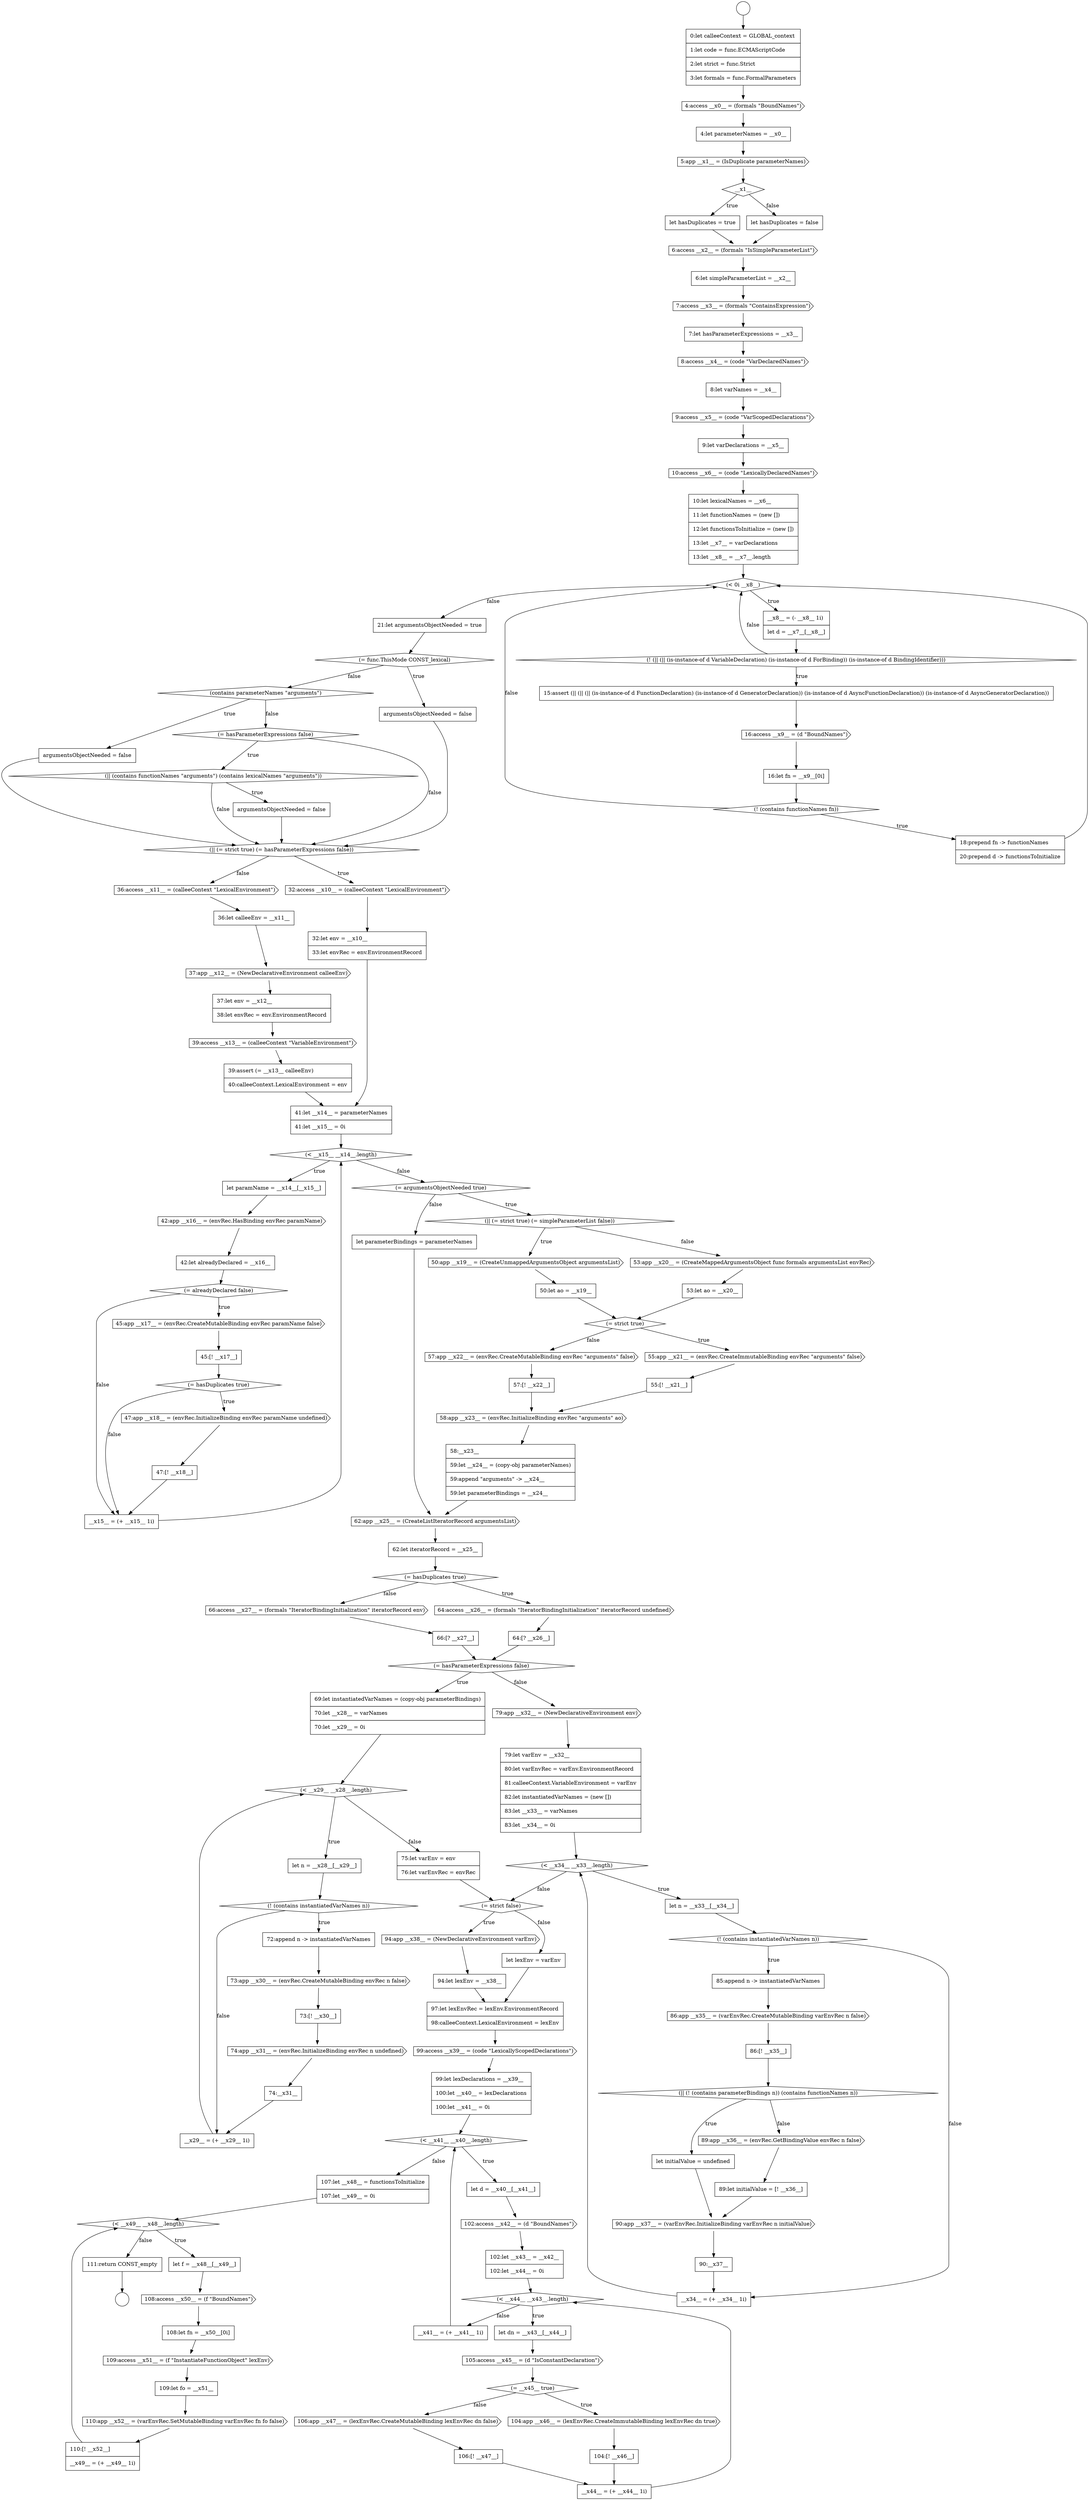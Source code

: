 digraph {
  node2385 [shape=none, margin=0, label=<<font color="black">
    <table border="0" cellborder="1" cellspacing="0" cellpadding="10">
      <tr><td align="left">4:let parameterNames = __x0__</td></tr>
    </table>
  </font>> color="black" fillcolor="white" style=filled]
  node2452 [shape=none, margin=0, label=<<font color="black">
    <table border="0" cellborder="1" cellspacing="0" cellpadding="10">
      <tr><td align="left">62:let iteratorRecord = __x25__</td></tr>
    </table>
  </font>> color="black" fillcolor="white" style=filled]
  node2412 [shape=none, margin=0, label=<<font color="black">
    <table border="0" cellborder="1" cellspacing="0" cellpadding="10">
      <tr><td align="left">argumentsObjectNeeded = false</td></tr>
    </table>
  </font>> color="black" fillcolor="white" style=filled]
  node2463 [shape=none, margin=0, label=<<font color="black">
    <table border="0" cellborder="1" cellspacing="0" cellpadding="10">
      <tr><td align="left">72:append n -&gt; instantiatedVarNames</td></tr>
    </table>
  </font>> color="black" fillcolor="white" style=filled]
  node2499 [shape=diamond, label=<<font color="black">(= __x45__ true)</font>> color="black" fillcolor="white" style=filled]
  node2427 [shape=none, margin=0, label=<<font color="black">
    <table border="0" cellborder="1" cellspacing="0" cellpadding="10">
      <tr><td align="left">let paramName = __x14__[__x15__]</td></tr>
    </table>
  </font>> color="black" fillcolor="white" style=filled]
  node2480 [shape=cds, label=<<font color="black">89:app __x36__ = (envRec.GetBindingValue envRec n false)</font>> color="black" fillcolor="white" style=filled]
  node2512 [shape=none, margin=0, label=<<font color="black">
    <table border="0" cellborder="1" cellspacing="0" cellpadding="10">
      <tr><td align="left">109:let fo = __x51__</td></tr>
    </table>
  </font>> color="black" fillcolor="white" style=filled]
  node2395 [shape=none, margin=0, label=<<font color="black">
    <table border="0" cellborder="1" cellspacing="0" cellpadding="10">
      <tr><td align="left">8:let varNames = __x4__</td></tr>
    </table>
  </font>> color="black" fillcolor="white" style=filled]
  node2495 [shape=none, margin=0, label=<<font color="black">
    <table border="0" cellborder="1" cellspacing="0" cellpadding="10">
      <tr><td align="left">102:let __x43__ = __x42__</td></tr>
      <tr><td align="left">102:let __x44__ = 0i</td></tr>
    </table>
  </font>> color="black" fillcolor="white" style=filled]
  node2381 [shape=circle label=" " color="black" fillcolor="white" style=filled]
  node2448 [shape=cds, label=<<font color="black">58:app __x23__ = (envRec.InitializeBinding envRec &quot;arguments&quot; ao)</font>> color="black" fillcolor="white" style=filled]
  node2434 [shape=cds, label=<<font color="black">47:app __x18__ = (envRec.InitializeBinding envRec paramName undefined)</font>> color="black" fillcolor="white" style=filled]
  node2476 [shape=cds, label=<<font color="black">86:app __x35__ = (varEnvRec.CreateMutableBinding varEnvRec n false)</font>> color="black" fillcolor="white" style=filled]
  node2459 [shape=none, margin=0, label=<<font color="black">
    <table border="0" cellborder="1" cellspacing="0" cellpadding="10">
      <tr><td align="left">69:let instantiatedVarNames = (copy-obj parameterBindings)</td></tr>
      <tr><td align="left">70:let __x28__ = varNames</td></tr>
      <tr><td align="left">70:let __x29__ = 0i</td></tr>
    </table>
  </font>> color="black" fillcolor="white" style=filled]
  node2432 [shape=none, margin=0, label=<<font color="black">
    <table border="0" cellborder="1" cellspacing="0" cellpadding="10">
      <tr><td align="left">45:[! __x17__]</td></tr>
    </table>
  </font>> color="black" fillcolor="white" style=filled]
  node2491 [shape=none, margin=0, label=<<font color="black">
    <table border="0" cellborder="1" cellspacing="0" cellpadding="10">
      <tr><td align="left">99:let lexDeclarations = __x39__</td></tr>
      <tr><td align="left">100:let __x40__ = lexDeclarations</td></tr>
      <tr><td align="left">100:let __x41__ = 0i</td></tr>
    </table>
  </font>> color="black" fillcolor="white" style=filled]
  node2400 [shape=diamond, label=<<font color="black">(&lt; 0i __x8__)</font>> color="black" fillcolor="white" style=filled]
  node2405 [shape=none, margin=0, label=<<font color="black">
    <table border="0" cellborder="1" cellspacing="0" cellpadding="10">
      <tr><td align="left">16:let fn = __x9__[0i]</td></tr>
    </table>
  </font>> color="black" fillcolor="white" style=filled]
  node2501 [shape=none, margin=0, label=<<font color="black">
    <table border="0" cellborder="1" cellspacing="0" cellpadding="10">
      <tr><td align="left">104:[! __x46__]</td></tr>
    </table>
  </font>> color="black" fillcolor="white" style=filled]
  node2444 [shape=cds, label=<<font color="black">55:app __x21__ = (envRec.CreateImmutableBinding envRec &quot;arguments&quot; false)</font>> color="black" fillcolor="white" style=filled]
  node2488 [shape=none, margin=0, label=<<font color="black">
    <table border="0" cellborder="1" cellspacing="0" cellpadding="10">
      <tr><td align="left">let lexEnv = varEnv</td></tr>
    </table>
  </font>> color="black" fillcolor="white" style=filled]
  node2466 [shape=cds, label=<<font color="black">74:app __x31__ = (envRec.InitializeBinding envRec n undefined)</font>> color="black" fillcolor="white" style=filled]
  node2420 [shape=none, margin=0, label=<<font color="black">
    <table border="0" cellborder="1" cellspacing="0" cellpadding="10">
      <tr><td align="left">36:let calleeEnv = __x11__</td></tr>
    </table>
  </font>> color="black" fillcolor="white" style=filled]
  node2403 [shape=none, margin=0, label=<<font color="black">
    <table border="0" cellborder="1" cellspacing="0" cellpadding="10">
      <tr><td align="left">15:assert (|| (|| (|| (is-instance-of d FunctionDeclaration) (is-instance-of d GeneratorDeclaration)) (is-instance-of d AsyncFunctionDeclaration)) (is-instance-of d AsyncGeneratorDeclaration))</td></tr>
    </table>
  </font>> color="black" fillcolor="white" style=filled]
  node2388 [shape=none, margin=0, label=<<font color="black">
    <table border="0" cellborder="1" cellspacing="0" cellpadding="10">
      <tr><td align="left">let hasDuplicates = true</td></tr>
    </table>
  </font>> color="black" fillcolor="white" style=filled]
  node2456 [shape=cds, label=<<font color="black">66:access __x27__ = (formals &quot;IteratorBindingInitialization&quot; iteratorRecord env)</font>> color="black" fillcolor="white" style=filled]
  node2469 [shape=none, margin=0, label=<<font color="black">
    <table border="0" cellborder="1" cellspacing="0" cellpadding="10">
      <tr><td align="left">75:let varEnv = env</td></tr>
      <tr><td align="left">76:let varEnvRec = envRec</td></tr>
    </table>
  </font>> color="black" fillcolor="white" style=filled]
  node2451 [shape=cds, label=<<font color="black">62:app __x25__ = (CreateListIteratorRecord argumentsList)</font>> color="black" fillcolor="white" style=filled]
  node2508 [shape=none, margin=0, label=<<font color="black">
    <table border="0" cellborder="1" cellspacing="0" cellpadding="10">
      <tr><td align="left">let f = __x48__[__x49__]</td></tr>
    </table>
  </font>> color="black" fillcolor="white" style=filled]
  node2437 [shape=diamond, label=<<font color="black">(= argumentsObjectNeeded true)</font>> color="black" fillcolor="white" style=filled]
  node2483 [shape=none, margin=0, label=<<font color="black">
    <table border="0" cellborder="1" cellspacing="0" cellpadding="10">
      <tr><td align="left">90:__x37__</td></tr>
    </table>
  </font>> color="black" fillcolor="white" style=filled]
  node2424 [shape=none, margin=0, label=<<font color="black">
    <table border="0" cellborder="1" cellspacing="0" cellpadding="10">
      <tr><td align="left">39:assert (= __x13__ calleeEnv)</td></tr>
      <tr><td align="left">40:calleeContext.LexicalEnvironment = env</td></tr>
    </table>
  </font>> color="black" fillcolor="white" style=filled]
  node2392 [shape=cds, label=<<font color="black">7:access __x3__ = (formals &quot;ContainsExpression&quot;)</font>> color="black" fillcolor="white" style=filled]
  node2473 [shape=none, margin=0, label=<<font color="black">
    <table border="0" cellborder="1" cellspacing="0" cellpadding="10">
      <tr><td align="left">let n = __x33__[__x34__]</td></tr>
    </table>
  </font>> color="black" fillcolor="white" style=filled]
  node2496 [shape=diamond, label=<<font color="black">(&lt; __x44__ __x43__.length)</font>> color="black" fillcolor="white" style=filled]
  node2382 [shape=circle label=" " color="black" fillcolor="white" style=filled]
  node2441 [shape=cds, label=<<font color="black">53:app __x20__ = (CreateMappedArgumentsObject func formals argumentsList envRec)</font>> color="black" fillcolor="white" style=filled]
  node2409 [shape=diamond, label=<<font color="black">(= func.ThisMode CONST_lexical)</font>> color="black" fillcolor="white" style=filled]
  node2428 [shape=cds, label=<<font color="black">42:app __x16__ = (envRec.HasBinding envRec paramName)</font>> color="black" fillcolor="white" style=filled]
  node2414 [shape=diamond, label=<<font color="black">(|| (contains functionNames &quot;arguments&quot;) (contains lexicalNames &quot;arguments&quot;))</font>> color="black" fillcolor="white" style=filled]
  node2396 [shape=cds, label=<<font color="black">9:access __x5__ = (code &quot;VarScopedDeclarations&quot;)</font>> color="black" fillcolor="white" style=filled]
  node2445 [shape=none, margin=0, label=<<font color="black">
    <table border="0" cellborder="1" cellspacing="0" cellpadding="10">
      <tr><td align="left">55:[! __x21__]</td></tr>
    </table>
  </font>> color="black" fillcolor="white" style=filled]
  node2464 [shape=cds, label=<<font color="black">73:app __x30__ = (envRec.CreateMutableBinding envRec n false)</font>> color="black" fillcolor="white" style=filled]
  node2492 [shape=diamond, label=<<font color="black">(&lt; __x41__ __x40__.length)</font>> color="black" fillcolor="white" style=filled]
  node2433 [shape=diamond, label=<<font color="black">(= hasDuplicates true)</font>> color="black" fillcolor="white" style=filled]
  node2477 [shape=none, margin=0, label=<<font color="black">
    <table border="0" cellborder="1" cellspacing="0" cellpadding="10">
      <tr><td align="left">86:[! __x35__]</td></tr>
    </table>
  </font>> color="black" fillcolor="white" style=filled]
  node2498 [shape=cds, label=<<font color="black">105:access __x45__ = (d &quot;IsConstantDeclaration&quot;)</font>> color="black" fillcolor="white" style=filled]
  node2515 [shape=none, margin=0, label=<<font color="black">
    <table border="0" cellborder="1" cellspacing="0" cellpadding="10">
      <tr><td align="left">111:return CONST_empty</td></tr>
    </table>
  </font>> color="black" fillcolor="white" style=filled]
  node2509 [shape=cds, label=<<font color="black">108:access __x50__ = (f &quot;BoundNames&quot;)</font>> color="black" fillcolor="white" style=filled]
  node2460 [shape=diamond, label=<<font color="black">(&lt; __x29__ __x28__.length)</font>> color="black" fillcolor="white" style=filled]
  node2419 [shape=cds, label=<<font color="black">36:access __x11__ = (calleeContext &quot;LexicalEnvironment&quot;)</font>> color="black" fillcolor="white" style=filled]
  node2455 [shape=none, margin=0, label=<<font color="black">
    <table border="0" cellborder="1" cellspacing="0" cellpadding="10">
      <tr><td align="left">64:[? __x26__]</td></tr>
    </table>
  </font>> color="black" fillcolor="white" style=filled]
  node2472 [shape=diamond, label=<<font color="black">(&lt; __x34__ __x33__.length)</font>> color="black" fillcolor="white" style=filled]
  node2504 [shape=none, margin=0, label=<<font color="black">
    <table border="0" cellborder="1" cellspacing="0" cellpadding="10">
      <tr><td align="left">__x44__ = (+ __x44__ 1i)</td></tr>
    </table>
  </font>> color="black" fillcolor="white" style=filled]
  node2450 [shape=none, margin=0, label=<<font color="black">
    <table border="0" cellborder="1" cellspacing="0" cellpadding="10">
      <tr><td align="left">let parameterBindings = parameterNames</td></tr>
    </table>
  </font>> color="black" fillcolor="white" style=filled]
  node2487 [shape=none, margin=0, label=<<font color="black">
    <table border="0" cellborder="1" cellspacing="0" cellpadding="10">
      <tr><td align="left">94:let lexEnv = __x38__</td></tr>
    </table>
  </font>> color="black" fillcolor="white" style=filled]
  node2387 [shape=diamond, label=<<font color="black">__x1__</font>> color="black" fillcolor="white" style=filled]
  node2465 [shape=none, margin=0, label=<<font color="black">
    <table border="0" cellborder="1" cellspacing="0" cellpadding="10">
      <tr><td align="left">73:[! __x30__]</td></tr>
    </table>
  </font>> color="black" fillcolor="white" style=filled]
  node2505 [shape=none, margin=0, label=<<font color="black">
    <table border="0" cellborder="1" cellspacing="0" cellpadding="10">
      <tr><td align="left">__x41__ = (+ __x41__ 1i)</td></tr>
    </table>
  </font>> color="black" fillcolor="white" style=filled]
  node2497 [shape=none, margin=0, label=<<font color="black">
    <table border="0" cellborder="1" cellspacing="0" cellpadding="10">
      <tr><td align="left">let dn = __x43__[__x44__]</td></tr>
    </table>
  </font>> color="black" fillcolor="white" style=filled]
  node2482 [shape=cds, label=<<font color="black">90:app __x37__ = (varEnvRec.InitializeBinding varEnvRec n initialValue)</font>> color="black" fillcolor="white" style=filled]
  node2402 [shape=diamond, label=<<font color="black">(! (|| (|| (is-instance-of d VariableDeclaration) (is-instance-of d ForBinding)) (is-instance-of d BindingIdentifier)))</font>> color="black" fillcolor="white" style=filled]
  node2440 [shape=none, margin=0, label=<<font color="black">
    <table border="0" cellborder="1" cellspacing="0" cellpadding="10">
      <tr><td align="left">50:let ao = __x19__</td></tr>
    </table>
  </font>> color="black" fillcolor="white" style=filled]
  node2408 [shape=none, margin=0, label=<<font color="black">
    <table border="0" cellborder="1" cellspacing="0" cellpadding="10">
      <tr><td align="left">21:let argumentsObjectNeeded = true</td></tr>
    </table>
  </font>> color="black" fillcolor="white" style=filled]
  node2423 [shape=cds, label=<<font color="black">39:access __x13__ = (calleeContext &quot;VariableEnvironment&quot;)</font>> color="black" fillcolor="white" style=filled]
  node2413 [shape=diamond, label=<<font color="black">(= hasParameterExpressions false)</font>> color="black" fillcolor="white" style=filled]
  node2391 [shape=none, margin=0, label=<<font color="black">
    <table border="0" cellborder="1" cellspacing="0" cellpadding="10">
      <tr><td align="left">6:let simpleParameterList = __x2__</td></tr>
    </table>
  </font>> color="black" fillcolor="white" style=filled]
  node2489 [shape=none, margin=0, label=<<font color="black">
    <table border="0" cellborder="1" cellspacing="0" cellpadding="10">
      <tr><td align="left">97:let lexEnvRec = lexEnv.EnvironmentRecord</td></tr>
      <tr><td align="left">98:calleeContext.LexicalEnvironment = lexEnv</td></tr>
    </table>
  </font>> color="black" fillcolor="white" style=filled]
  node2393 [shape=none, margin=0, label=<<font color="black">
    <table border="0" cellborder="1" cellspacing="0" cellpadding="10">
      <tr><td align="left">7:let hasParameterExpressions = __x3__</td></tr>
    </table>
  </font>> color="black" fillcolor="white" style=filled]
  node2514 [shape=none, margin=0, label=<<font color="black">
    <table border="0" cellborder="1" cellspacing="0" cellpadding="10">
      <tr><td align="left">110:[! __x52__]</td></tr>
      <tr><td align="left">__x49__ = (+ __x49__ 1i)</td></tr>
    </table>
  </font>> color="black" fillcolor="white" style=filled]
  node2398 [shape=cds, label=<<font color="black">10:access __x6__ = (code &quot;LexicallyDeclaredNames&quot;)</font>> color="black" fillcolor="white" style=filled]
  node2442 [shape=none, margin=0, label=<<font color="black">
    <table border="0" cellborder="1" cellspacing="0" cellpadding="10">
      <tr><td align="left">53:let ao = __x20__</td></tr>
    </table>
  </font>> color="black" fillcolor="white" style=filled]
  node2457 [shape=none, margin=0, label=<<font color="black">
    <table border="0" cellborder="1" cellspacing="0" cellpadding="10">
      <tr><td align="left">66:[? __x27__]</td></tr>
    </table>
  </font>> color="black" fillcolor="white" style=filled]
  node2425 [shape=none, margin=0, label=<<font color="black">
    <table border="0" cellborder="1" cellspacing="0" cellpadding="10">
      <tr><td align="left">41:let __x14__ = parameterNames</td></tr>
      <tr><td align="left">41:let __x15__ = 0i</td></tr>
    </table>
  </font>> color="black" fillcolor="white" style=filled]
  node2474 [shape=diamond, label=<<font color="black">(! (contains instantiatedVarNames n))</font>> color="black" fillcolor="white" style=filled]
  node2510 [shape=none, margin=0, label=<<font color="black">
    <table border="0" cellborder="1" cellspacing="0" cellpadding="10">
      <tr><td align="left">108:let fn = __x50__[0i]</td></tr>
    </table>
  </font>> color="black" fillcolor="white" style=filled]
  node2478 [shape=diamond, label=<<font color="black">(|| (! (contains parameterBindings n)) (contains functionNames n))</font>> color="black" fillcolor="white" style=filled]
  node2383 [shape=none, margin=0, label=<<font color="black">
    <table border="0" cellborder="1" cellspacing="0" cellpadding="10">
      <tr><td align="left">0:let calleeContext = GLOBAL_context</td></tr>
      <tr><td align="left">1:let code = func.ECMAScriptCode</td></tr>
      <tr><td align="left">2:let strict = func.Strict</td></tr>
      <tr><td align="left">3:let formals = func.FormalParameters</td></tr>
    </table>
  </font>> color="black" fillcolor="white" style=filled]
  node2422 [shape=none, margin=0, label=<<font color="black">
    <table border="0" cellborder="1" cellspacing="0" cellpadding="10">
      <tr><td align="left">37:let env = __x12__</td></tr>
      <tr><td align="left">38:let envRec = env.EnvironmentRecord</td></tr>
    </table>
  </font>> color="black" fillcolor="white" style=filled]
  node2415 [shape=none, margin=0, label=<<font color="black">
    <table border="0" cellborder="1" cellspacing="0" cellpadding="10">
      <tr><td align="left">argumentsObjectNeeded = false</td></tr>
    </table>
  </font>> color="black" fillcolor="white" style=filled]
  node2493 [shape=none, margin=0, label=<<font color="black">
    <table border="0" cellborder="1" cellspacing="0" cellpadding="10">
      <tr><td align="left">let d = __x40__[__x41__]</td></tr>
    </table>
  </font>> color="black" fillcolor="white" style=filled]
  node2446 [shape=cds, label=<<font color="black">57:app __x22__ = (envRec.CreateMutableBinding envRec &quot;arguments&quot; false)</font>> color="black" fillcolor="white" style=filled]
  node2410 [shape=none, margin=0, label=<<font color="black">
    <table border="0" cellborder="1" cellspacing="0" cellpadding="10">
      <tr><td align="left">argumentsObjectNeeded = false</td></tr>
    </table>
  </font>> color="black" fillcolor="white" style=filled]
  node2461 [shape=none, margin=0, label=<<font color="black">
    <table border="0" cellborder="1" cellspacing="0" cellpadding="10">
      <tr><td align="left">let n = __x28__[__x29__]</td></tr>
    </table>
  </font>> color="black" fillcolor="white" style=filled]
  node2418 [shape=none, margin=0, label=<<font color="black">
    <table border="0" cellborder="1" cellspacing="0" cellpadding="10">
      <tr><td align="left">32:let env = __x10__</td></tr>
      <tr><td align="left">33:let envRec = env.EnvironmentRecord</td></tr>
    </table>
  </font>> color="black" fillcolor="white" style=filled]
  node2439 [shape=cds, label=<<font color="black">50:app __x19__ = (CreateUnmappedArgumentsObject argumentsList)</font>> color="black" fillcolor="white" style=filled]
  node2401 [shape=none, margin=0, label=<<font color="black">
    <table border="0" cellborder="1" cellspacing="0" cellpadding="10">
      <tr><td align="left">__x8__ = (- __x8__ 1i)</td></tr>
      <tr><td align="left">let d = __x7__[__x8__]</td></tr>
    </table>
  </font>> color="black" fillcolor="white" style=filled]
  node2481 [shape=none, margin=0, label=<<font color="black">
    <table border="0" cellborder="1" cellspacing="0" cellpadding="10">
      <tr><td align="left">89:let initialValue = [! __x36__]</td></tr>
    </table>
  </font>> color="black" fillcolor="white" style=filled]
  node2390 [shape=cds, label=<<font color="black">6:access __x2__ = (formals &quot;IsSimpleParameterList&quot;)</font>> color="black" fillcolor="white" style=filled]
  node2506 [shape=none, margin=0, label=<<font color="black">
    <table border="0" cellborder="1" cellspacing="0" cellpadding="10">
      <tr><td align="left">107:let __x48__ = functionsToInitialize</td></tr>
      <tr><td align="left">107:let __x49__ = 0i</td></tr>
    </table>
  </font>> color="black" fillcolor="white" style=filled]
  node2471 [shape=none, margin=0, label=<<font color="black">
    <table border="0" cellborder="1" cellspacing="0" cellpadding="10">
      <tr><td align="left">79:let varEnv = __x32__</td></tr>
      <tr><td align="left">80:let varEnvRec = varEnv.EnvironmentRecord</td></tr>
      <tr><td align="left">81:calleeContext.VariableEnvironment = varEnv</td></tr>
      <tr><td align="left">82:let instantiatedVarNames = (new [])</td></tr>
      <tr><td align="left">83:let __x33__ = varNames</td></tr>
      <tr><td align="left">83:let __x34__ = 0i</td></tr>
    </table>
  </font>> color="black" fillcolor="white" style=filled]
  node2503 [shape=none, margin=0, label=<<font color="black">
    <table border="0" cellborder="1" cellspacing="0" cellpadding="10">
      <tr><td align="left">106:[! __x47__]</td></tr>
    </table>
  </font>> color="black" fillcolor="white" style=filled]
  node2449 [shape=none, margin=0, label=<<font color="black">
    <table border="0" cellborder="1" cellspacing="0" cellpadding="10">
      <tr><td align="left">58:__x23__</td></tr>
      <tr><td align="left">59:let __x24__ = (copy-obj parameterNames)</td></tr>
      <tr><td align="left">59:append &quot;arguments&quot; -&gt; __x24__</td></tr>
      <tr><td align="left">59:let parameterBindings = __x24__</td></tr>
    </table>
  </font>> color="black" fillcolor="white" style=filled]
  node2513 [shape=cds, label=<<font color="black">110:app __x52__ = (varEnvRec.SetMutableBinding varEnvRec fn fo false)</font>> color="black" fillcolor="white" style=filled]
  node2397 [shape=none, margin=0, label=<<font color="black">
    <table border="0" cellborder="1" cellspacing="0" cellpadding="10">
      <tr><td align="left">9:let varDeclarations = __x5__</td></tr>
    </table>
  </font>> color="black" fillcolor="white" style=filled]
  node2407 [shape=none, margin=0, label=<<font color="black">
    <table border="0" cellborder="1" cellspacing="0" cellpadding="10">
      <tr><td align="left">18:prepend fn -&gt; functionNames</td></tr>
      <tr><td align="left">20:prepend d -&gt; functionsToInitialize</td></tr>
    </table>
  </font>> color="black" fillcolor="white" style=filled]
  node2386 [shape=cds, label=<<font color="black">5:app __x1__ = (IsDuplicate parameterNames)</font>> color="black" fillcolor="white" style=filled]
  node2454 [shape=cds, label=<<font color="black">64:access __x26__ = (formals &quot;IteratorBindingInitialization&quot; iteratorRecord undefined)</font>> color="black" fillcolor="white" style=filled]
  node2429 [shape=none, margin=0, label=<<font color="black">
    <table border="0" cellborder="1" cellspacing="0" cellpadding="10">
      <tr><td align="left">42:let alreadyDeclared = __x16__</td></tr>
    </table>
  </font>> color="black" fillcolor="white" style=filled]
  node2486 [shape=cds, label=<<font color="black">94:app __x38__ = (NewDeclarativeEnvironment varEnv)</font>> color="black" fillcolor="white" style=filled]
  node2468 [shape=none, margin=0, label=<<font color="black">
    <table border="0" cellborder="1" cellspacing="0" cellpadding="10">
      <tr><td align="left">__x29__ = (+ __x29__ 1i)</td></tr>
    </table>
  </font>> color="black" fillcolor="white" style=filled]
  node2426 [shape=diamond, label=<<font color="black">(&lt; __x15__ __x14__.length)</font>> color="black" fillcolor="white" style=filled]
  node2511 [shape=cds, label=<<font color="black">109:access __x51__ = (f &quot;InstantiateFunctionObject&quot; lexEnv)</font>> color="black" fillcolor="white" style=filled]
  node2411 [shape=diamond, label=<<font color="black">(contains parameterNames &quot;arguments&quot;)</font>> color="black" fillcolor="white" style=filled]
  node2500 [shape=cds, label=<<font color="black">104:app __x46__ = (lexEnvRec.CreateImmutableBinding lexEnvRec dn true)</font>> color="black" fillcolor="white" style=filled]
  node2435 [shape=none, margin=0, label=<<font color="black">
    <table border="0" cellborder="1" cellspacing="0" cellpadding="10">
      <tr><td align="left">47:[! __x18__]</td></tr>
    </table>
  </font>> color="black" fillcolor="white" style=filled]
  node2458 [shape=diamond, label=<<font color="black">(= hasParameterExpressions false)</font>> color="black" fillcolor="white" style=filled]
  node2479 [shape=none, margin=0, label=<<font color="black">
    <table border="0" cellborder="1" cellspacing="0" cellpadding="10">
      <tr><td align="left">let initialValue = undefined</td></tr>
    </table>
  </font>> color="black" fillcolor="white" style=filled]
  node2490 [shape=cds, label=<<font color="black">99:access __x39__ = (code &quot;LexicallyScopedDeclarations&quot;)</font>> color="black" fillcolor="white" style=filled]
  node2443 [shape=diamond, label=<<font color="black">(= strict true)</font>> color="black" fillcolor="white" style=filled]
  node2389 [shape=none, margin=0, label=<<font color="black">
    <table border="0" cellborder="1" cellspacing="0" cellpadding="10">
      <tr><td align="left">let hasDuplicates = false</td></tr>
    </table>
  </font>> color="black" fillcolor="white" style=filled]
  node2406 [shape=diamond, label=<<font color="black">(! (contains functionNames fn))</font>> color="black" fillcolor="white" style=filled]
  node2431 [shape=cds, label=<<font color="black">45:app __x17__ = (envRec.CreateMutableBinding envRec paramName false)</font>> color="black" fillcolor="white" style=filled]
  node2416 [shape=diamond, label=<<font color="black">(|| (= strict true) (= hasParameterExpressions false))</font>> color="black" fillcolor="white" style=filled]
  node2394 [shape=cds, label=<<font color="black">8:access __x4__ = (code &quot;VarDeclaredNames&quot;)</font>> color="black" fillcolor="white" style=filled]
  node2447 [shape=none, margin=0, label=<<font color="black">
    <table border="0" cellborder="1" cellspacing="0" cellpadding="10">
      <tr><td align="left">57:[! __x22__]</td></tr>
    </table>
  </font>> color="black" fillcolor="white" style=filled]
  node2399 [shape=none, margin=0, label=<<font color="black">
    <table border="0" cellborder="1" cellspacing="0" cellpadding="10">
      <tr><td align="left">10:let lexicalNames = __x6__</td></tr>
      <tr><td align="left">11:let functionNames = (new [])</td></tr>
      <tr><td align="left">12:let functionsToInitialize = (new [])</td></tr>
      <tr><td align="left">13:let __x7__ = varDeclarations</td></tr>
      <tr><td align="left">13:let __x8__ = __x7__.length</td></tr>
    </table>
  </font>> color="black" fillcolor="white" style=filled]
  node2462 [shape=diamond, label=<<font color="black">(! (contains instantiatedVarNames n))</font>> color="black" fillcolor="white" style=filled]
  node2494 [shape=cds, label=<<font color="black">102:access __x42__ = (d &quot;BoundNames&quot;)</font>> color="black" fillcolor="white" style=filled]
  node2421 [shape=cds, label=<<font color="black">37:app __x12__ = (NewDeclarativeEnvironment calleeEnv)</font>> color="black" fillcolor="white" style=filled]
  node2384 [shape=cds, label=<<font color="black">4:access __x0__ = (formals &quot;BoundNames&quot;)</font>> color="black" fillcolor="white" style=filled]
  node2475 [shape=none, margin=0, label=<<font color="black">
    <table border="0" cellborder="1" cellspacing="0" cellpadding="10">
      <tr><td align="left">85:append n -&gt; instantiatedVarNames</td></tr>
    </table>
  </font>> color="black" fillcolor="white" style=filled]
  node2417 [shape=cds, label=<<font color="black">32:access __x10__ = (calleeContext &quot;LexicalEnvironment&quot;)</font>> color="black" fillcolor="white" style=filled]
  node2404 [shape=cds, label=<<font color="black">16:access __x9__ = (d &quot;BoundNames&quot;)</font>> color="black" fillcolor="white" style=filled]
  node2502 [shape=cds, label=<<font color="black">106:app __x47__ = (lexEnvRec.CreateMutableBinding lexEnvRec dn false)</font>> color="black" fillcolor="white" style=filled]
  node2430 [shape=diamond, label=<<font color="black">(= alreadyDeclared false)</font>> color="black" fillcolor="white" style=filled]
  node2485 [shape=diamond, label=<<font color="black">(= strict false)</font>> color="black" fillcolor="white" style=filled]
  node2467 [shape=none, margin=0, label=<<font color="black">
    <table border="0" cellborder="1" cellspacing="0" cellpadding="10">
      <tr><td align="left">74:__x31__</td></tr>
    </table>
  </font>> color="black" fillcolor="white" style=filled]
  node2507 [shape=diamond, label=<<font color="black">(&lt; __x49__ __x48__.length)</font>> color="black" fillcolor="white" style=filled]
  node2484 [shape=none, margin=0, label=<<font color="black">
    <table border="0" cellborder="1" cellspacing="0" cellpadding="10">
      <tr><td align="left">__x34__ = (+ __x34__ 1i)</td></tr>
    </table>
  </font>> color="black" fillcolor="white" style=filled]
  node2436 [shape=none, margin=0, label=<<font color="black">
    <table border="0" cellborder="1" cellspacing="0" cellpadding="10">
      <tr><td align="left">__x15__ = (+ __x15__ 1i)</td></tr>
    </table>
  </font>> color="black" fillcolor="white" style=filled]
  node2438 [shape=diamond, label=<<font color="black">(|| (= strict true) (= simpleParameterList false))</font>> color="black" fillcolor="white" style=filled]
  node2453 [shape=diamond, label=<<font color="black">(= hasDuplicates true)</font>> color="black" fillcolor="white" style=filled]
  node2470 [shape=cds, label=<<font color="black">79:app __x32__ = (NewDeclarativeEnvironment env)</font>> color="black" fillcolor="white" style=filled]
  node2510 -> node2511 [ color="black"]
  node2470 -> node2471 [ color="black"]
  node2416 -> node2417 [label=<<font color="black">true</font>> color="black"]
  node2416 -> node2419 [label=<<font color="black">false</font>> color="black"]
  node2390 -> node2391 [ color="black"]
  node2432 -> node2433 [ color="black"]
  node2489 -> node2490 [ color="black"]
  node2487 -> node2489 [ color="black"]
  node2448 -> node2449 [ color="black"]
  node2434 -> node2435 [ color="black"]
  node2442 -> node2443 [ color="black"]
  node2497 -> node2498 [ color="black"]
  node2425 -> node2426 [ color="black"]
  node2388 -> node2390 [ color="black"]
  node2506 -> node2507 [ color="black"]
  node2412 -> node2416 [ color="black"]
  node2427 -> node2428 [ color="black"]
  node2450 -> node2451 [ color="black"]
  node2447 -> node2448 [ color="black"]
  node2395 -> node2396 [ color="black"]
  node2473 -> node2474 [ color="black"]
  node2400 -> node2401 [label=<<font color="black">true</font>> color="black"]
  node2400 -> node2408 [label=<<font color="black">false</font>> color="black"]
  node2398 -> node2399 [ color="black"]
  node2393 -> node2394 [ color="black"]
  node2466 -> node2467 [ color="black"]
  node2494 -> node2495 [ color="black"]
  node2491 -> node2492 [ color="black"]
  node2500 -> node2501 [ color="black"]
  node2413 -> node2414 [label=<<font color="black">true</font>> color="black"]
  node2413 -> node2416 [label=<<font color="black">false</font>> color="black"]
  node2464 -> node2465 [ color="black"]
  node2391 -> node2392 [ color="black"]
  node2474 -> node2475 [label=<<font color="black">true</font>> color="black"]
  node2474 -> node2484 [label=<<font color="black">false</font>> color="black"]
  node2392 -> node2393 [ color="black"]
  node2481 -> node2482 [ color="black"]
  node2503 -> node2504 [ color="black"]
  node2384 -> node2385 [ color="black"]
  node2421 -> node2422 [ color="black"]
  node2509 -> node2510 [ color="black"]
  node2435 -> node2436 [ color="black"]
  node2429 -> node2430 [ color="black"]
  node2405 -> node2406 [ color="black"]
  node2476 -> node2477 [ color="black"]
  node2433 -> node2434 [label=<<font color="black">true</font>> color="black"]
  node2433 -> node2436 [label=<<font color="black">false</font>> color="black"]
  node2397 -> node2398 [ color="black"]
  node2414 -> node2415 [label=<<font color="black">true</font>> color="black"]
  node2414 -> node2416 [label=<<font color="black">false</font>> color="black"]
  node2467 -> node2468 [ color="black"]
  node2507 -> node2508 [label=<<font color="black">true</font>> color="black"]
  node2507 -> node2515 [label=<<font color="black">false</font>> color="black"]
  node2411 -> node2412 [label=<<font color="black">true</font>> color="black"]
  node2411 -> node2413 [label=<<font color="black">false</font>> color="black"]
  node2468 -> node2460 [ color="black"]
  node2404 -> node2405 [ color="black"]
  node2459 -> node2460 [ color="black"]
  node2389 -> node2390 [ color="black"]
  node2420 -> node2421 [ color="black"]
  node2475 -> node2476 [ color="black"]
  node2437 -> node2438 [label=<<font color="black">true</font>> color="black"]
  node2437 -> node2450 [label=<<font color="black">false</font>> color="black"]
  node2383 -> node2384 [ color="black"]
  node2431 -> node2432 [ color="black"]
  node2502 -> node2503 [ color="black"]
  node2407 -> node2400 [ color="black"]
  node2409 -> node2410 [label=<<font color="black">true</font>> color="black"]
  node2409 -> node2411 [label=<<font color="black">false</font>> color="black"]
  node2480 -> node2481 [ color="black"]
  node2443 -> node2444 [label=<<font color="black">true</font>> color="black"]
  node2443 -> node2446 [label=<<font color="black">false</font>> color="black"]
  node2422 -> node2423 [ color="black"]
  node2499 -> node2500 [label=<<font color="black">true</font>> color="black"]
  node2499 -> node2502 [label=<<font color="black">false</font>> color="black"]
  node2469 -> node2485 [ color="black"]
  node2439 -> node2440 [ color="black"]
  node2424 -> node2425 [ color="black"]
  node2417 -> node2418 [ color="black"]
  node2410 -> node2416 [ color="black"]
  node2438 -> node2439 [label=<<font color="black">true</font>> color="black"]
  node2438 -> node2441 [label=<<font color="black">false</font>> color="black"]
  node2401 -> node2402 [ color="black"]
  node2461 -> node2462 [ color="black"]
  node2423 -> node2424 [ color="black"]
  node2399 -> node2400 [ color="black"]
  node2504 -> node2496 [ color="black"]
  node2496 -> node2497 [label=<<font color="black">true</font>> color="black"]
  node2496 -> node2505 [label=<<font color="black">false</font>> color="black"]
  node2387 -> node2388 [label=<<font color="black">true</font>> color="black"]
  node2387 -> node2389 [label=<<font color="black">false</font>> color="black"]
  node2458 -> node2459 [label=<<font color="black">true</font>> color="black"]
  node2458 -> node2470 [label=<<font color="black">false</font>> color="black"]
  node2495 -> node2496 [ color="black"]
  node2490 -> node2491 [ color="black"]
  node2406 -> node2407 [label=<<font color="black">true</font>> color="black"]
  node2406 -> node2400 [label=<<font color="black">false</font>> color="black"]
  node2505 -> node2492 [ color="black"]
  node2386 -> node2387 [ color="black"]
  node2456 -> node2457 [ color="black"]
  node2484 -> node2472 [ color="black"]
  node2453 -> node2454 [label=<<font color="black">true</font>> color="black"]
  node2453 -> node2456 [label=<<font color="black">false</font>> color="black"]
  node2514 -> node2507 [ color="black"]
  node2441 -> node2442 [ color="black"]
  node2455 -> node2458 [ color="black"]
  node2418 -> node2425 [ color="black"]
  node2419 -> node2420 [ color="black"]
  node2486 -> node2487 [ color="black"]
  node2508 -> node2509 [ color="black"]
  node2403 -> node2404 [ color="black"]
  node2385 -> node2386 [ color="black"]
  node2428 -> node2429 [ color="black"]
  node2444 -> node2445 [ color="black"]
  node2415 -> node2416 [ color="black"]
  node2462 -> node2463 [label=<<font color="black">true</font>> color="black"]
  node2462 -> node2468 [label=<<font color="black">false</font>> color="black"]
  node2440 -> node2443 [ color="black"]
  node2479 -> node2482 [ color="black"]
  node2483 -> node2484 [ color="black"]
  node2471 -> node2472 [ color="black"]
  node2394 -> node2395 [ color="black"]
  node2511 -> node2512 [ color="black"]
  node2482 -> node2483 [ color="black"]
  node2430 -> node2431 [label=<<font color="black">true</font>> color="black"]
  node2430 -> node2436 [label=<<font color="black">false</font>> color="black"]
  node2408 -> node2409 [ color="black"]
  node2493 -> node2494 [ color="black"]
  node2436 -> node2426 [ color="black"]
  node2381 -> node2383 [ color="black"]
  node2402 -> node2403 [label=<<font color="black">true</font>> color="black"]
  node2402 -> node2400 [label=<<font color="black">false</font>> color="black"]
  node2512 -> node2513 [ color="black"]
  node2485 -> node2486 [label=<<font color="black">true</font>> color="black"]
  node2485 -> node2488 [label=<<font color="black">false</font>> color="black"]
  node2498 -> node2499 [ color="black"]
  node2515 -> node2382 [ color="black"]
  node2452 -> node2453 [ color="black"]
  node2492 -> node2493 [label=<<font color="black">true</font>> color="black"]
  node2492 -> node2506 [label=<<font color="black">false</font>> color="black"]
  node2451 -> node2452 [ color="black"]
  node2445 -> node2448 [ color="black"]
  node2501 -> node2504 [ color="black"]
  node2460 -> node2461 [label=<<font color="black">true</font>> color="black"]
  node2460 -> node2469 [label=<<font color="black">false</font>> color="black"]
  node2454 -> node2455 [ color="black"]
  node2513 -> node2514 [ color="black"]
  node2478 -> node2479 [label=<<font color="black">true</font>> color="black"]
  node2478 -> node2480 [label=<<font color="black">false</font>> color="black"]
  node2488 -> node2489 [ color="black"]
  node2457 -> node2458 [ color="black"]
  node2463 -> node2464 [ color="black"]
  node2449 -> node2451 [ color="black"]
  node2426 -> node2427 [label=<<font color="black">true</font>> color="black"]
  node2426 -> node2437 [label=<<font color="black">false</font>> color="black"]
  node2477 -> node2478 [ color="black"]
  node2396 -> node2397 [ color="black"]
  node2446 -> node2447 [ color="black"]
  node2465 -> node2466 [ color="black"]
  node2472 -> node2473 [label=<<font color="black">true</font>> color="black"]
  node2472 -> node2485 [label=<<font color="black">false</font>> color="black"]
}
